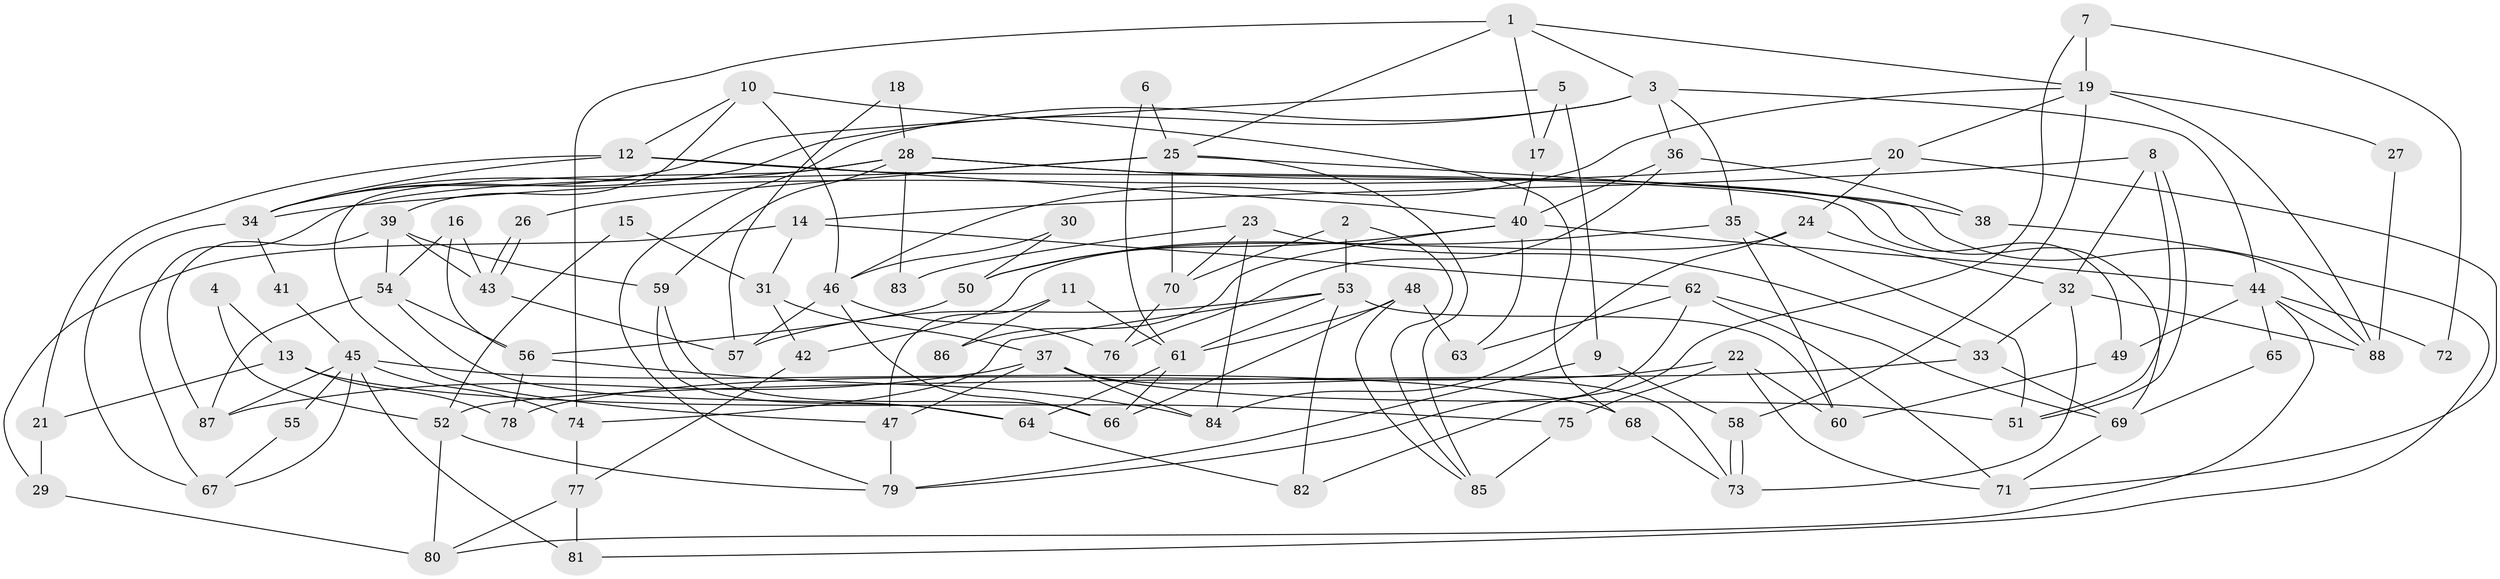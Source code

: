 // coarse degree distribution, {9: 0.06779661016949153, 3: 0.1694915254237288, 11: 0.01694915254237288, 2: 0.1864406779661017, 4: 0.1864406779661017, 7: 0.13559322033898305, 5: 0.11864406779661017, 6: 0.1016949152542373, 8: 0.01694915254237288}
// Generated by graph-tools (version 1.1) at 2025/52/02/27/25 19:52:03]
// undirected, 88 vertices, 176 edges
graph export_dot {
graph [start="1"]
  node [color=gray90,style=filled];
  1;
  2;
  3;
  4;
  5;
  6;
  7;
  8;
  9;
  10;
  11;
  12;
  13;
  14;
  15;
  16;
  17;
  18;
  19;
  20;
  21;
  22;
  23;
  24;
  25;
  26;
  27;
  28;
  29;
  30;
  31;
  32;
  33;
  34;
  35;
  36;
  37;
  38;
  39;
  40;
  41;
  42;
  43;
  44;
  45;
  46;
  47;
  48;
  49;
  50;
  51;
  52;
  53;
  54;
  55;
  56;
  57;
  58;
  59;
  60;
  61;
  62;
  63;
  64;
  65;
  66;
  67;
  68;
  69;
  70;
  71;
  72;
  73;
  74;
  75;
  76;
  77;
  78;
  79;
  80;
  81;
  82;
  83;
  84;
  85;
  86;
  87;
  88;
  1 -- 3;
  1 -- 74;
  1 -- 17;
  1 -- 19;
  1 -- 25;
  2 -- 53;
  2 -- 70;
  2 -- 85;
  3 -- 44;
  3 -- 34;
  3 -- 35;
  3 -- 36;
  3 -- 79;
  4 -- 52;
  4 -- 13;
  5 -- 34;
  5 -- 17;
  5 -- 9;
  6 -- 25;
  6 -- 61;
  7 -- 82;
  7 -- 19;
  7 -- 72;
  8 -- 32;
  8 -- 51;
  8 -- 51;
  8 -- 14;
  9 -- 58;
  9 -- 79;
  10 -- 39;
  10 -- 46;
  10 -- 12;
  10 -- 68;
  11 -- 47;
  11 -- 61;
  11 -- 86;
  12 -- 34;
  12 -- 21;
  12 -- 40;
  12 -- 49;
  13 -- 21;
  13 -- 75;
  13 -- 78;
  14 -- 62;
  14 -- 29;
  14 -- 31;
  15 -- 31;
  15 -- 52;
  16 -- 43;
  16 -- 56;
  16 -- 54;
  17 -- 40;
  18 -- 57;
  18 -- 28;
  19 -- 88;
  19 -- 20;
  19 -- 27;
  19 -- 46;
  19 -- 58;
  20 -- 24;
  20 -- 34;
  20 -- 71;
  21 -- 29;
  22 -- 78;
  22 -- 71;
  22 -- 60;
  22 -- 75;
  23 -- 33;
  23 -- 70;
  23 -- 83;
  23 -- 84;
  24 -- 84;
  24 -- 32;
  24 -- 42;
  25 -- 85;
  25 -- 26;
  25 -- 67;
  25 -- 70;
  25 -- 88;
  26 -- 43;
  26 -- 43;
  27 -- 88;
  28 -- 59;
  28 -- 69;
  28 -- 34;
  28 -- 38;
  28 -- 47;
  28 -- 83;
  29 -- 80;
  30 -- 46;
  30 -- 50;
  31 -- 37;
  31 -- 42;
  32 -- 73;
  32 -- 88;
  32 -- 33;
  33 -- 52;
  33 -- 69;
  34 -- 41;
  34 -- 67;
  35 -- 51;
  35 -- 50;
  35 -- 60;
  36 -- 40;
  36 -- 38;
  36 -- 76;
  37 -- 73;
  37 -- 47;
  37 -- 51;
  37 -- 84;
  37 -- 87;
  38 -- 81;
  39 -- 43;
  39 -- 54;
  39 -- 59;
  39 -- 87;
  40 -- 50;
  40 -- 44;
  40 -- 63;
  40 -- 86;
  41 -- 45;
  42 -- 77;
  43 -- 57;
  44 -- 49;
  44 -- 65;
  44 -- 72;
  44 -- 80;
  44 -- 88;
  45 -- 87;
  45 -- 67;
  45 -- 55;
  45 -- 68;
  45 -- 74;
  45 -- 81;
  46 -- 66;
  46 -- 57;
  46 -- 76;
  47 -- 79;
  48 -- 61;
  48 -- 63;
  48 -- 66;
  48 -- 85;
  49 -- 60;
  50 -- 56;
  52 -- 80;
  52 -- 79;
  53 -- 74;
  53 -- 60;
  53 -- 57;
  53 -- 61;
  53 -- 82;
  54 -- 87;
  54 -- 56;
  54 -- 64;
  55 -- 67;
  56 -- 84;
  56 -- 78;
  58 -- 73;
  58 -- 73;
  59 -- 66;
  59 -- 64;
  61 -- 64;
  61 -- 66;
  62 -- 79;
  62 -- 69;
  62 -- 63;
  62 -- 71;
  64 -- 82;
  65 -- 69;
  68 -- 73;
  69 -- 71;
  70 -- 76;
  74 -- 77;
  75 -- 85;
  77 -- 81;
  77 -- 80;
}
